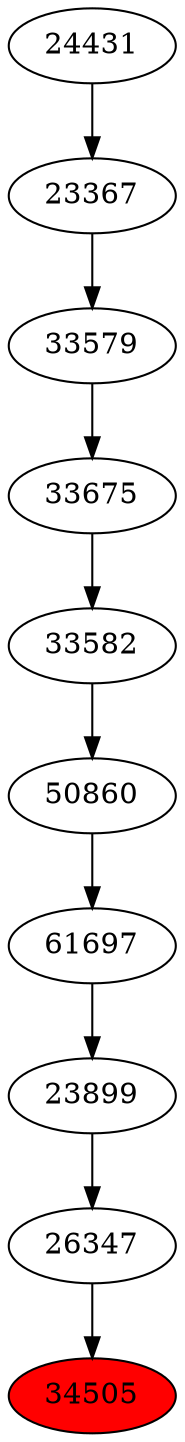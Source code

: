 strict digraph{ 
34505 [label="34505" fillcolor=red style=filled]
26347 -> 34505
26347 [label="26347"]
23899 -> 26347
23899 [label="23899"]
61697 -> 23899
61697 [label="61697"]
50860 -> 61697
50860 [label="50860"]
33582 -> 50860
33582 [label="33582"]
33675 -> 33582
33675 [label="33675"]
33579 -> 33675
33579 [label="33579"]
23367 -> 33579
23367 [label="23367"]
24431 -> 23367
24431 [label="24431"]
}